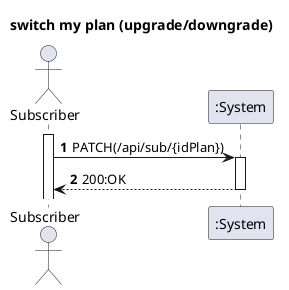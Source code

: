 @startuml
'https://plantuml.com/sequence-diagram

title switch my plan (upgrade/downgrade)

autoactivate on
autonumber

actor "Subscriber" as MarketingDirector
participant ":System" as System

activate MarketingDirector

MarketingDirector -> System: PATCH(/api/sub/{idPlan})
System --> MarketingDirector: 200:OK

@enduml